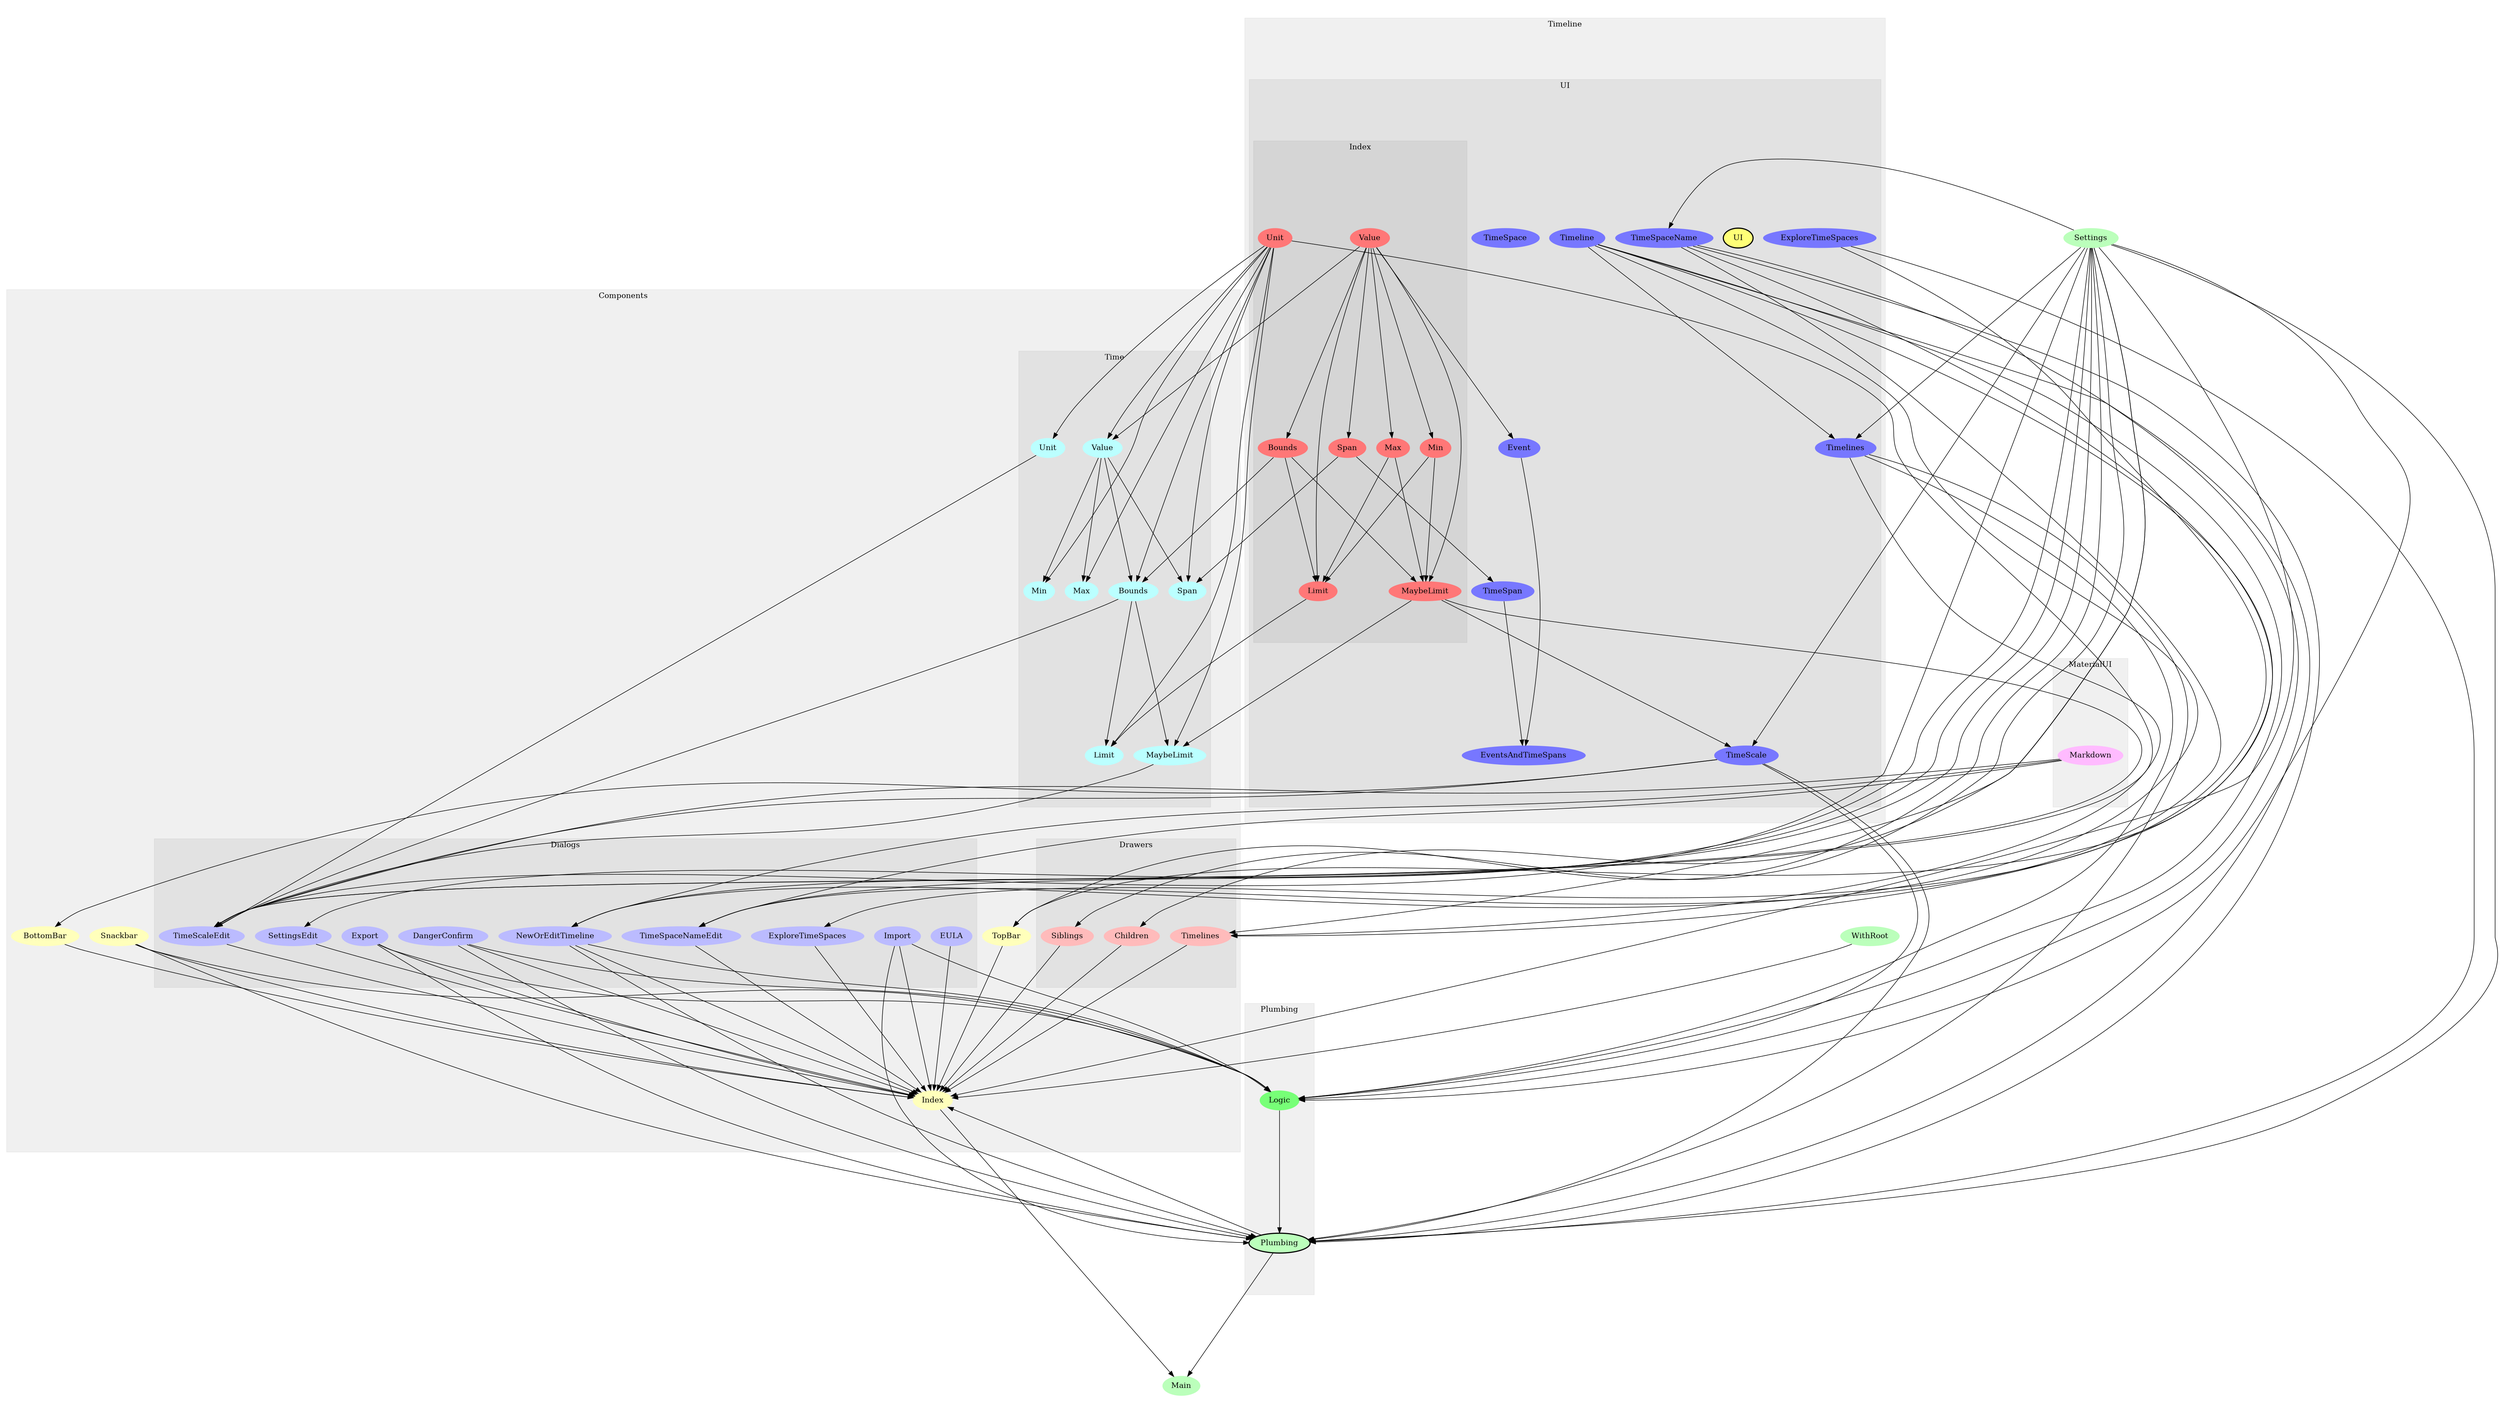 digraph Modules {
size="48,32";
ratio="fill";
u19[label="WithRoot",style="filled",fillcolor="#bbffbb",penwidth="0"];
u20[label="Settings",style="filled",fillcolor="#bbffbb",penwidth="0"];
u46[label="Main",style="filled",fillcolor="#bbffbb",penwidth="0"];
subgraph cluster_0 {
label="Components";
color="#0000000F";
style="filled";
u33[label="TopBar",style="filled",fillcolor="#ffffbb",penwidth="0"];
u34[label="Snackbar",style="filled",fillcolor="#ffffbb",penwidth="0"];
u35[label="Index",style="filled",fillcolor="#ffffbb",penwidth="0"];
u45[label="BottomBar",style="filled",fillcolor="#ffffbb",penwidth="0"];
subgraph cluster_1 {
label="Dialogs";
color="#0000000F";
style="filled";
u36[label="ExploreTimeSpaces",style="filled",fillcolor="#bbbbff",penwidth="0"];
u37[label="NewOrEditTimeline",style="filled",fillcolor="#bbbbff",penwidth="0"];
u38[label="EULA",style="filled",fillcolor="#bbbbff",penwidth="0"];
u39[label="SettingsEdit",style="filled",fillcolor="#bbbbff",penwidth="0"];
u40[label="TimeSpaceNameEdit",style="filled",fillcolor="#bbbbff",penwidth="0"];
u41[label="Export",style="filled",fillcolor="#bbbbff",penwidth="0"];
u42[label="Import",style="filled",fillcolor="#bbbbff",penwidth="0"];
u43[label="DangerConfirm",style="filled",fillcolor="#bbbbff",penwidth="0"];
u44[label="TimeScaleEdit",style="filled",fillcolor="#bbbbff",penwidth="0"];

}
subgraph cluster_2 {
label="Drawers";
color="#0000000F";
style="filled";
u30[label="Children",style="filled",fillcolor="#ffbbbb",penwidth="0"];
u31[label="Siblings",style="filled",fillcolor="#ffbbbb",penwidth="0"];
u32[label="Timelines",style="filled",fillcolor="#ffbbbb",penwidth="0"];

}
subgraph cluster_3 {
label="Time";
color="#0000000F";
style="filled";
u22[label="Unit",style="filled",fillcolor="#bbffff",penwidth="0"];
u23[label="Span",style="filled",fillcolor="#bbffff",penwidth="0"];
u24[label="MaybeLimit",style="filled",fillcolor="#bbffff",penwidth="0"];
u25[label="Value",style="filled",fillcolor="#bbffff",penwidth="0"];
u26[label="Bounds",style="filled",fillcolor="#bbffff",penwidth="0"];
u27[label="Limit",style="filled",fillcolor="#bbffff",penwidth="0"];
u28[label="Max",style="filled",fillcolor="#bbffff",penwidth="0"];
u29[label="Min",style="filled",fillcolor="#bbffff",penwidth="0"];

}

}
subgraph cluster_4 {
label="MaterialUI";
color="#0000000F";
style="filled";
u21[label="Markdown",style="filled",fillcolor="#ffbbff",penwidth="0"];

}
subgraph cluster_5 {
label="Plumbing";
color="#0000000F";
style="filled";
u47[label="Plumbing",style="filled,bold",fillcolor="#bbffbb"];
u0[label="Logic",style="filled",fillcolor="#77ff77",penwidth="0"];

}
subgraph cluster_6 {
label="Timeline";
color="#0000000F";
style="filled";
subgraph cluster_7 {
label="UI";
color="#0000000F";
style="filled";
u1[label="UI",style="filled,bold",fillcolor="#ffff77"];
u2[label="ExploreTimeSpaces",style="filled",fillcolor="#7777ff",penwidth="0"];
u3[label="Timeline",style="filled",fillcolor="#7777ff",penwidth="0"];
u12[label="TimeSpace",style="filled",fillcolor="#7777ff",penwidth="0"];
u13[label="TimeSpan",style="filled",fillcolor="#7777ff",penwidth="0"];
u14[label="Event",style="filled",fillcolor="#7777ff",penwidth="0"];
u15[label="EventsAndTimeSpans",style="filled",fillcolor="#7777ff",penwidth="0"];
u16[label="TimeScale",style="filled",fillcolor="#7777ff",penwidth="0"];
u17[label="Timelines",style="filled",fillcolor="#7777ff",penwidth="0"];
u18[label="TimeSpaceName",style="filled",fillcolor="#7777ff",penwidth="0"];
subgraph cluster_8 {
label="Index";
color="#0000000F";
style="filled";
u4[label="Unit",style="filled",fillcolor="#ff7777",penwidth="0"];
u5[label="Span",style="filled",fillcolor="#ff7777",penwidth="0"];
u6[label="MaybeLimit",style="filled",fillcolor="#ff7777",penwidth="0"];
u7[label="Value",style="filled",fillcolor="#ff7777",penwidth="0"];
u8[label="Bounds",style="filled",fillcolor="#ff7777",penwidth="0"];
u9[label="Limit",style="filled",fillcolor="#ff7777",penwidth="0"];
u10[label="Max",style="filled",fillcolor="#ff7777",penwidth="0"];
u11[label="Min",style="filled",fillcolor="#ff7777",penwidth="0"];

}

}

}
u3 -> u0;
u16 -> u0;
u17 -> u0;
u18 -> u0;
u20 -> u0;
u34 -> u0;
u37 -> u0;
u41 -> u0;
u42 -> u0;
u43 -> u0;
u7 -> u5;
u7 -> u6;
u8 -> u6;
u10 -> u6;
u11 -> u6;
u7 -> u8;
u7 -> u9;
u8 -> u9;
u10 -> u9;
u11 -> u9;
u7 -> u10;
u7 -> u11;
u5 -> u13;
u7 -> u14;
u13 -> u15;
u14 -> u15;
u6 -> u16;
u20 -> u16;
u3 -> u17;
u20 -> u17;
u20 -> u18;
u4 -> u22;
u4 -> u23;
u5 -> u23;
u25 -> u23;
u4 -> u24;
u6 -> u24;
u26 -> u24;
u4 -> u25;
u7 -> u25;
u4 -> u26;
u8 -> u26;
u25 -> u26;
u4 -> u27;
u9 -> u27;
u26 -> u27;
u4 -> u28;
u25 -> u28;
u4 -> u29;
u25 -> u29;
u20 -> u30;
u20 -> u31;
u3 -> u32;
u17 -> u32;
u20 -> u32;
u18 -> u33;
u20 -> u33;
u19 -> u35;
u20 -> u35;
u30 -> u35;
u31 -> u35;
u32 -> u35;
u33 -> u35;
u34 -> u35;
u36 -> u35;
u37 -> u35;
u38 -> u35;
u39 -> u35;
u40 -> u35;
u41 -> u35;
u42 -> u35;
u43 -> u35;
u44 -> u35;
u45 -> u35;
u47 -> u35;
u2 -> u36;
u3 -> u37;
u20 -> u37;
u21 -> u37;
u20 -> u39;
u18 -> u40;
u20 -> u40;
u21 -> u40;
u4 -> u44;
u6 -> u44;
u16 -> u44;
u20 -> u44;
u21 -> u44;
u22 -> u44;
u24 -> u44;
u26 -> u44;
u16 -> u45;
u35 -> u46;
u47 -> u46;
u0 -> u47;
u2 -> u47;
u3 -> u47;
u16 -> u47;
u17 -> u47;
u18 -> u47;
u20 -> u47;
u34 -> u47;
u37 -> u47;
u41 -> u47;
u42 -> u47;
u43 -> u47;

}
